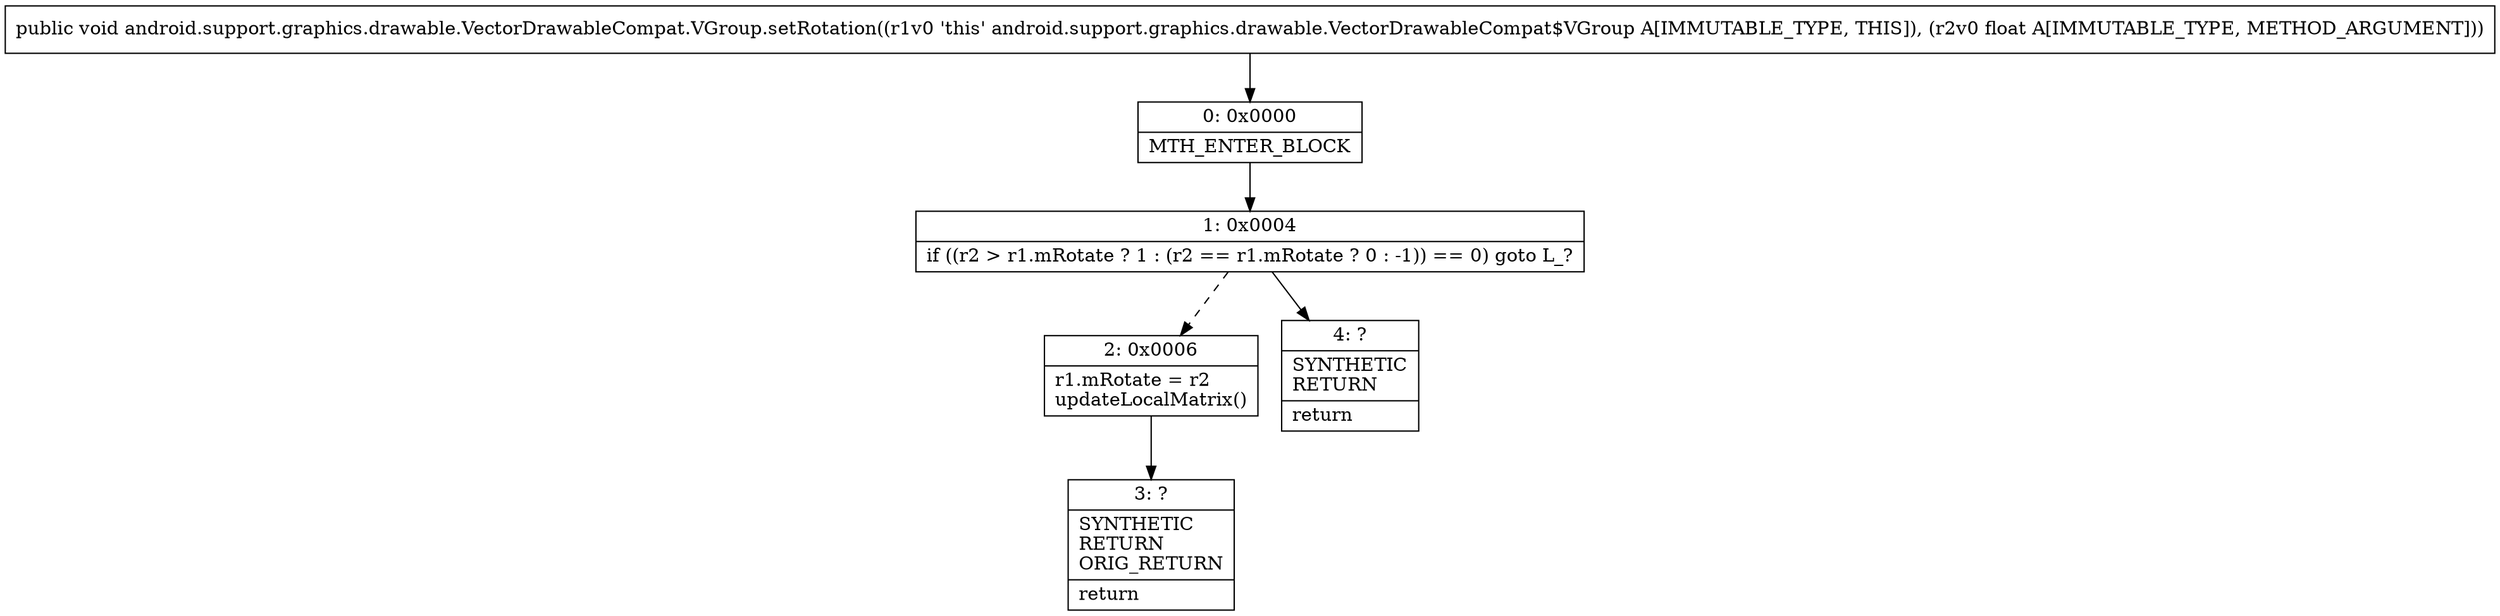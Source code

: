 digraph "CFG forandroid.support.graphics.drawable.VectorDrawableCompat.VGroup.setRotation(F)V" {
Node_0 [shape=record,label="{0\:\ 0x0000|MTH_ENTER_BLOCK\l}"];
Node_1 [shape=record,label="{1\:\ 0x0004|if ((r2 \> r1.mRotate ? 1 : (r2 == r1.mRotate ? 0 : \-1)) == 0) goto L_?\l}"];
Node_2 [shape=record,label="{2\:\ 0x0006|r1.mRotate = r2\lupdateLocalMatrix()\l}"];
Node_3 [shape=record,label="{3\:\ ?|SYNTHETIC\lRETURN\lORIG_RETURN\l|return\l}"];
Node_4 [shape=record,label="{4\:\ ?|SYNTHETIC\lRETURN\l|return\l}"];
MethodNode[shape=record,label="{public void android.support.graphics.drawable.VectorDrawableCompat.VGroup.setRotation((r1v0 'this' android.support.graphics.drawable.VectorDrawableCompat$VGroup A[IMMUTABLE_TYPE, THIS]), (r2v0 float A[IMMUTABLE_TYPE, METHOD_ARGUMENT])) }"];
MethodNode -> Node_0;
Node_0 -> Node_1;
Node_1 -> Node_2[style=dashed];
Node_1 -> Node_4;
Node_2 -> Node_3;
}

